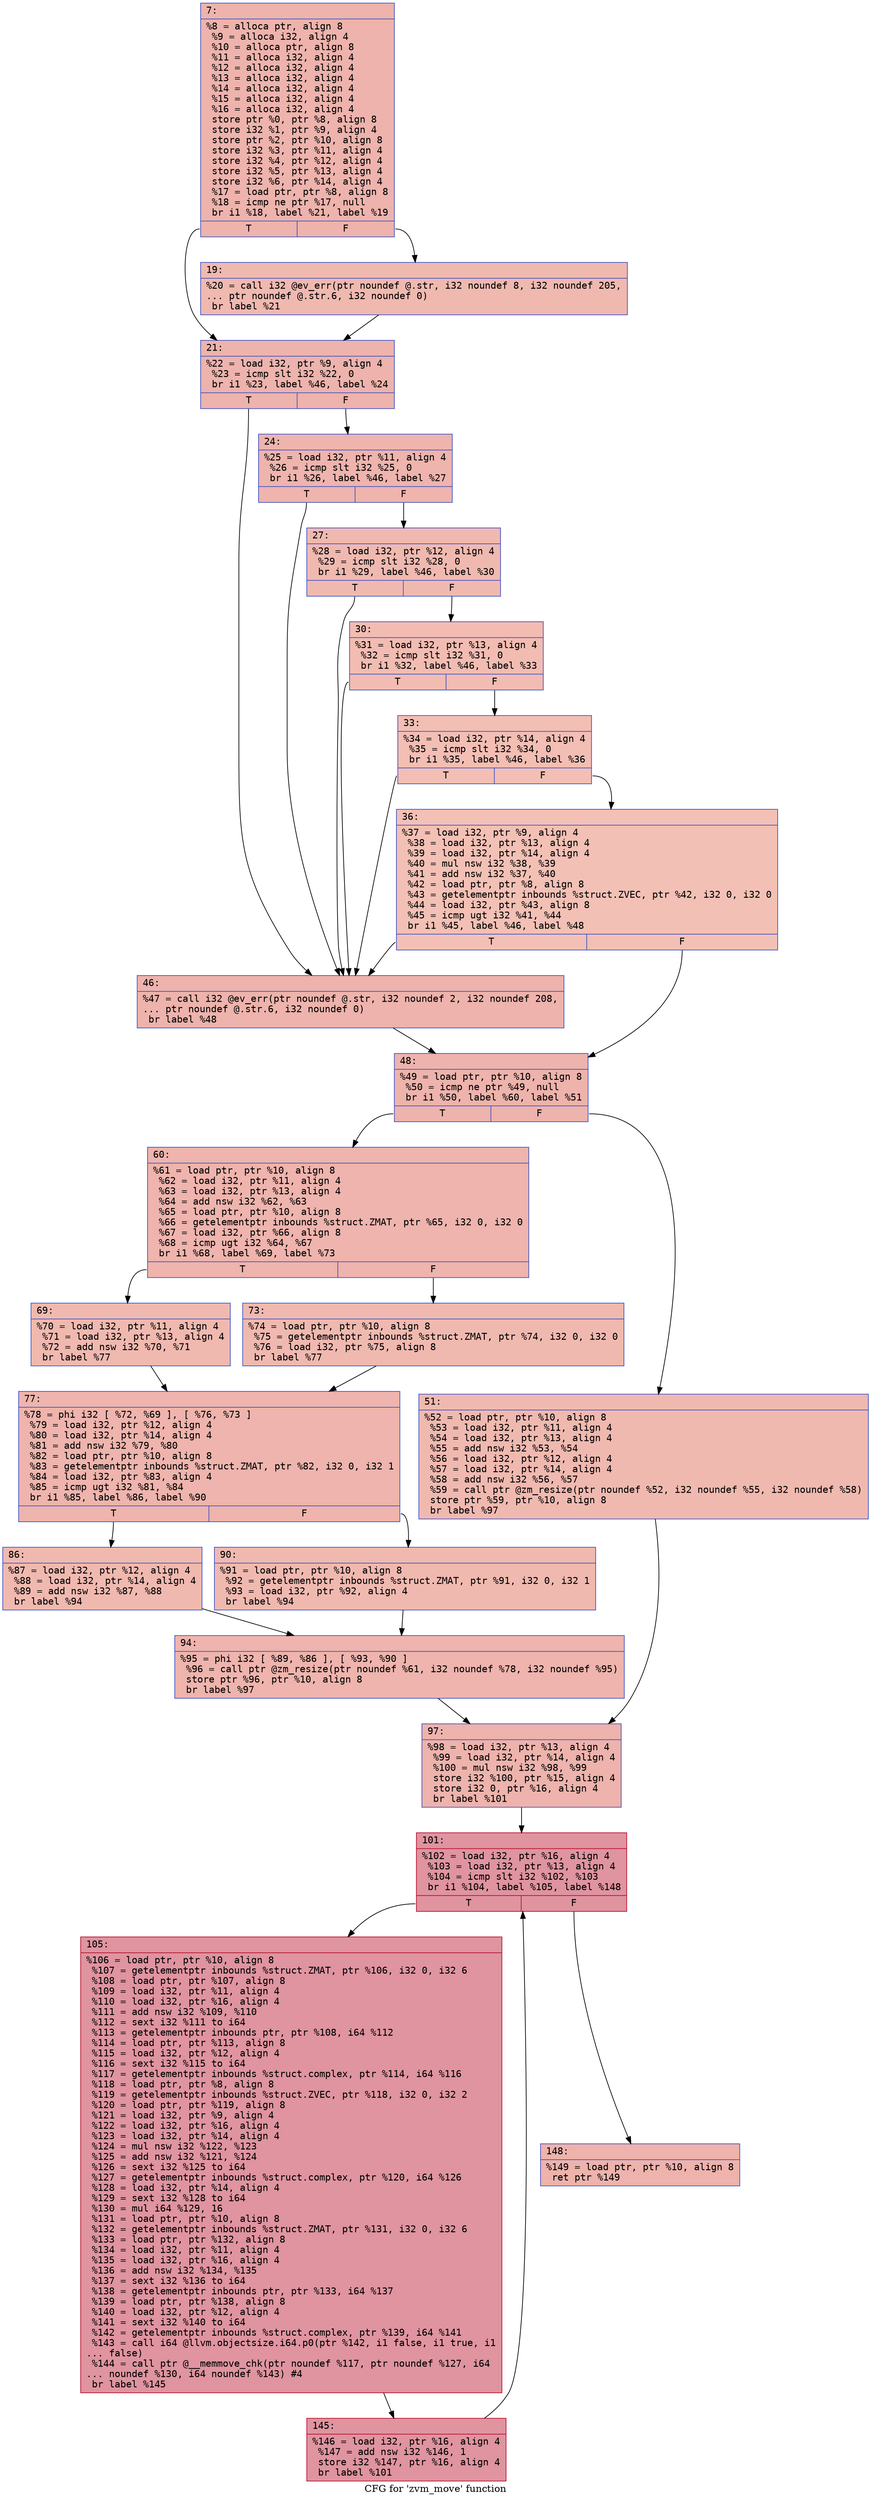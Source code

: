 digraph "CFG for 'zvm_move' function" {
	label="CFG for 'zvm_move' function";

	Node0x600001687890 [shape=record,color="#3d50c3ff", style=filled, fillcolor="#d6524470" fontname="Courier",label="{7:\l|  %8 = alloca ptr, align 8\l  %9 = alloca i32, align 4\l  %10 = alloca ptr, align 8\l  %11 = alloca i32, align 4\l  %12 = alloca i32, align 4\l  %13 = alloca i32, align 4\l  %14 = alloca i32, align 4\l  %15 = alloca i32, align 4\l  %16 = alloca i32, align 4\l  store ptr %0, ptr %8, align 8\l  store i32 %1, ptr %9, align 4\l  store ptr %2, ptr %10, align 8\l  store i32 %3, ptr %11, align 4\l  store i32 %4, ptr %12, align 4\l  store i32 %5, ptr %13, align 4\l  store i32 %6, ptr %14, align 4\l  %17 = load ptr, ptr %8, align 8\l  %18 = icmp ne ptr %17, null\l  br i1 %18, label %21, label %19\l|{<s0>T|<s1>F}}"];
	Node0x600001687890:s0 -> Node0x600001687930[tooltip="7 -> 21\nProbability 62.50%" ];
	Node0x600001687890:s1 -> Node0x6000016878e0[tooltip="7 -> 19\nProbability 37.50%" ];
	Node0x6000016878e0 [shape=record,color="#3d50c3ff", style=filled, fillcolor="#de614d70" fontname="Courier",label="{19:\l|  %20 = call i32 @ev_err(ptr noundef @.str, i32 noundef 8, i32 noundef 205,\l... ptr noundef @.str.6, i32 noundef 0)\l  br label %21\l}"];
	Node0x6000016878e0 -> Node0x600001687930[tooltip="19 -> 21\nProbability 100.00%" ];
	Node0x600001687930 [shape=record,color="#3d50c3ff", style=filled, fillcolor="#d6524470" fontname="Courier",label="{21:\l|  %22 = load i32, ptr %9, align 4\l  %23 = icmp slt i32 %22, 0\l  br i1 %23, label %46, label %24\l|{<s0>T|<s1>F}}"];
	Node0x600001687930:s0 -> Node0x600001687b10[tooltip="21 -> 46\nProbability 37.50%" ];
	Node0x600001687930:s1 -> Node0x600001687980[tooltip="21 -> 24\nProbability 62.50%" ];
	Node0x600001687980 [shape=record,color="#3d50c3ff", style=filled, fillcolor="#d8564670" fontname="Courier",label="{24:\l|  %25 = load i32, ptr %11, align 4\l  %26 = icmp slt i32 %25, 0\l  br i1 %26, label %46, label %27\l|{<s0>T|<s1>F}}"];
	Node0x600001687980:s0 -> Node0x600001687b10[tooltip="24 -> 46\nProbability 37.50%" ];
	Node0x600001687980:s1 -> Node0x6000016879d0[tooltip="24 -> 27\nProbability 62.50%" ];
	Node0x6000016879d0 [shape=record,color="#3d50c3ff", style=filled, fillcolor="#de614d70" fontname="Courier",label="{27:\l|  %28 = load i32, ptr %12, align 4\l  %29 = icmp slt i32 %28, 0\l  br i1 %29, label %46, label %30\l|{<s0>T|<s1>F}}"];
	Node0x6000016879d0:s0 -> Node0x600001687b10[tooltip="27 -> 46\nProbability 37.50%" ];
	Node0x6000016879d0:s1 -> Node0x600001687a20[tooltip="27 -> 30\nProbability 62.50%" ];
	Node0x600001687a20 [shape=record,color="#3d50c3ff", style=filled, fillcolor="#e1675170" fontname="Courier",label="{30:\l|  %31 = load i32, ptr %13, align 4\l  %32 = icmp slt i32 %31, 0\l  br i1 %32, label %46, label %33\l|{<s0>T|<s1>F}}"];
	Node0x600001687a20:s0 -> Node0x600001687b10[tooltip="30 -> 46\nProbability 37.50%" ];
	Node0x600001687a20:s1 -> Node0x600001687a70[tooltip="30 -> 33\nProbability 62.50%" ];
	Node0x600001687a70 [shape=record,color="#3d50c3ff", style=filled, fillcolor="#e36c5570" fontname="Courier",label="{33:\l|  %34 = load i32, ptr %14, align 4\l  %35 = icmp slt i32 %34, 0\l  br i1 %35, label %46, label %36\l|{<s0>T|<s1>F}}"];
	Node0x600001687a70:s0 -> Node0x600001687b10[tooltip="33 -> 46\nProbability 37.50%" ];
	Node0x600001687a70:s1 -> Node0x600001687ac0[tooltip="33 -> 36\nProbability 62.50%" ];
	Node0x600001687ac0 [shape=record,color="#3d50c3ff", style=filled, fillcolor="#e5705870" fontname="Courier",label="{36:\l|  %37 = load i32, ptr %9, align 4\l  %38 = load i32, ptr %13, align 4\l  %39 = load i32, ptr %14, align 4\l  %40 = mul nsw i32 %38, %39\l  %41 = add nsw i32 %37, %40\l  %42 = load ptr, ptr %8, align 8\l  %43 = getelementptr inbounds %struct.ZVEC, ptr %42, i32 0, i32 0\l  %44 = load i32, ptr %43, align 8\l  %45 = icmp ugt i32 %41, %44\l  br i1 %45, label %46, label %48\l|{<s0>T|<s1>F}}"];
	Node0x600001687ac0:s0 -> Node0x600001687b10[tooltip="36 -> 46\nProbability 50.00%" ];
	Node0x600001687ac0:s1 -> Node0x600001687b60[tooltip="36 -> 48\nProbability 50.00%" ];
	Node0x600001687b10 [shape=record,color="#3d50c3ff", style=filled, fillcolor="#d6524470" fontname="Courier",label="{46:\l|  %47 = call i32 @ev_err(ptr noundef @.str, i32 noundef 2, i32 noundef 208,\l... ptr noundef @.str.6, i32 noundef 0)\l  br label %48\l}"];
	Node0x600001687b10 -> Node0x600001687b60[tooltip="46 -> 48\nProbability 100.00%" ];
	Node0x600001687b60 [shape=record,color="#3d50c3ff", style=filled, fillcolor="#d6524470" fontname="Courier",label="{48:\l|  %49 = load ptr, ptr %10, align 8\l  %50 = icmp ne ptr %49, null\l  br i1 %50, label %60, label %51\l|{<s0>T|<s1>F}}"];
	Node0x600001687b60:s0 -> Node0x600001687c00[tooltip="48 -> 60\nProbability 62.50%" ];
	Node0x600001687b60:s1 -> Node0x600001687bb0[tooltip="48 -> 51\nProbability 37.50%" ];
	Node0x600001687bb0 [shape=record,color="#3d50c3ff", style=filled, fillcolor="#de614d70" fontname="Courier",label="{51:\l|  %52 = load ptr, ptr %10, align 8\l  %53 = load i32, ptr %11, align 4\l  %54 = load i32, ptr %13, align 4\l  %55 = add nsw i32 %53, %54\l  %56 = load i32, ptr %12, align 4\l  %57 = load i32, ptr %14, align 4\l  %58 = add nsw i32 %56, %57\l  %59 = call ptr @zm_resize(ptr noundef %52, i32 noundef %55, i32 noundef %58)\l  store ptr %59, ptr %10, align 8\l  br label %97\l}"];
	Node0x600001687bb0 -> Node0x600001687e30[tooltip="51 -> 97\nProbability 100.00%" ];
	Node0x600001687c00 [shape=record,color="#3d50c3ff", style=filled, fillcolor="#d8564670" fontname="Courier",label="{60:\l|  %61 = load ptr, ptr %10, align 8\l  %62 = load i32, ptr %11, align 4\l  %63 = load i32, ptr %13, align 4\l  %64 = add nsw i32 %62, %63\l  %65 = load ptr, ptr %10, align 8\l  %66 = getelementptr inbounds %struct.ZMAT, ptr %65, i32 0, i32 0\l  %67 = load i32, ptr %66, align 8\l  %68 = icmp ugt i32 %64, %67\l  br i1 %68, label %69, label %73\l|{<s0>T|<s1>F}}"];
	Node0x600001687c00:s0 -> Node0x600001687c50[tooltip="60 -> 69\nProbability 50.00%" ];
	Node0x600001687c00:s1 -> Node0x600001687ca0[tooltip="60 -> 73\nProbability 50.00%" ];
	Node0x600001687c50 [shape=record,color="#3d50c3ff", style=filled, fillcolor="#de614d70" fontname="Courier",label="{69:\l|  %70 = load i32, ptr %11, align 4\l  %71 = load i32, ptr %13, align 4\l  %72 = add nsw i32 %70, %71\l  br label %77\l}"];
	Node0x600001687c50 -> Node0x600001687cf0[tooltip="69 -> 77\nProbability 100.00%" ];
	Node0x600001687ca0 [shape=record,color="#3d50c3ff", style=filled, fillcolor="#de614d70" fontname="Courier",label="{73:\l|  %74 = load ptr, ptr %10, align 8\l  %75 = getelementptr inbounds %struct.ZMAT, ptr %74, i32 0, i32 0\l  %76 = load i32, ptr %75, align 8\l  br label %77\l}"];
	Node0x600001687ca0 -> Node0x600001687cf0[tooltip="73 -> 77\nProbability 100.00%" ];
	Node0x600001687cf0 [shape=record,color="#3d50c3ff", style=filled, fillcolor="#d8564670" fontname="Courier",label="{77:\l|  %78 = phi i32 [ %72, %69 ], [ %76, %73 ]\l  %79 = load i32, ptr %12, align 4\l  %80 = load i32, ptr %14, align 4\l  %81 = add nsw i32 %79, %80\l  %82 = load ptr, ptr %10, align 8\l  %83 = getelementptr inbounds %struct.ZMAT, ptr %82, i32 0, i32 1\l  %84 = load i32, ptr %83, align 4\l  %85 = icmp ugt i32 %81, %84\l  br i1 %85, label %86, label %90\l|{<s0>T|<s1>F}}"];
	Node0x600001687cf0:s0 -> Node0x600001687d40[tooltip="77 -> 86\nProbability 50.00%" ];
	Node0x600001687cf0:s1 -> Node0x600001687d90[tooltip="77 -> 90\nProbability 50.00%" ];
	Node0x600001687d40 [shape=record,color="#3d50c3ff", style=filled, fillcolor="#de614d70" fontname="Courier",label="{86:\l|  %87 = load i32, ptr %12, align 4\l  %88 = load i32, ptr %14, align 4\l  %89 = add nsw i32 %87, %88\l  br label %94\l}"];
	Node0x600001687d40 -> Node0x600001687de0[tooltip="86 -> 94\nProbability 100.00%" ];
	Node0x600001687d90 [shape=record,color="#3d50c3ff", style=filled, fillcolor="#de614d70" fontname="Courier",label="{90:\l|  %91 = load ptr, ptr %10, align 8\l  %92 = getelementptr inbounds %struct.ZMAT, ptr %91, i32 0, i32 1\l  %93 = load i32, ptr %92, align 4\l  br label %94\l}"];
	Node0x600001687d90 -> Node0x600001687de0[tooltip="90 -> 94\nProbability 100.00%" ];
	Node0x600001687de0 [shape=record,color="#3d50c3ff", style=filled, fillcolor="#d8564670" fontname="Courier",label="{94:\l|  %95 = phi i32 [ %89, %86 ], [ %93, %90 ]\l  %96 = call ptr @zm_resize(ptr noundef %61, i32 noundef %78, i32 noundef %95)\l  store ptr %96, ptr %10, align 8\l  br label %97\l}"];
	Node0x600001687de0 -> Node0x600001687e30[tooltip="94 -> 97\nProbability 100.00%" ];
	Node0x600001687e30 [shape=record,color="#3d50c3ff", style=filled, fillcolor="#d6524470" fontname="Courier",label="{97:\l|  %98 = load i32, ptr %13, align 4\l  %99 = load i32, ptr %14, align 4\l  %100 = mul nsw i32 %98, %99\l  store i32 %100, ptr %15, align 4\l  store i32 0, ptr %16, align 4\l  br label %101\l}"];
	Node0x600001687e30 -> Node0x600001687e80[tooltip="97 -> 101\nProbability 100.00%" ];
	Node0x600001687e80 [shape=record,color="#b70d28ff", style=filled, fillcolor="#b70d2870" fontname="Courier",label="{101:\l|  %102 = load i32, ptr %16, align 4\l  %103 = load i32, ptr %13, align 4\l  %104 = icmp slt i32 %102, %103\l  br i1 %104, label %105, label %148\l|{<s0>T|<s1>F}}"];
	Node0x600001687e80:s0 -> Node0x600001687ed0[tooltip="101 -> 105\nProbability 96.88%" ];
	Node0x600001687e80:s1 -> Node0x600001687f70[tooltip="101 -> 148\nProbability 3.12%" ];
	Node0x600001687ed0 [shape=record,color="#b70d28ff", style=filled, fillcolor="#b70d2870" fontname="Courier",label="{105:\l|  %106 = load ptr, ptr %10, align 8\l  %107 = getelementptr inbounds %struct.ZMAT, ptr %106, i32 0, i32 6\l  %108 = load ptr, ptr %107, align 8\l  %109 = load i32, ptr %11, align 4\l  %110 = load i32, ptr %16, align 4\l  %111 = add nsw i32 %109, %110\l  %112 = sext i32 %111 to i64\l  %113 = getelementptr inbounds ptr, ptr %108, i64 %112\l  %114 = load ptr, ptr %113, align 8\l  %115 = load i32, ptr %12, align 4\l  %116 = sext i32 %115 to i64\l  %117 = getelementptr inbounds %struct.complex, ptr %114, i64 %116\l  %118 = load ptr, ptr %8, align 8\l  %119 = getelementptr inbounds %struct.ZVEC, ptr %118, i32 0, i32 2\l  %120 = load ptr, ptr %119, align 8\l  %121 = load i32, ptr %9, align 4\l  %122 = load i32, ptr %16, align 4\l  %123 = load i32, ptr %14, align 4\l  %124 = mul nsw i32 %122, %123\l  %125 = add nsw i32 %121, %124\l  %126 = sext i32 %125 to i64\l  %127 = getelementptr inbounds %struct.complex, ptr %120, i64 %126\l  %128 = load i32, ptr %14, align 4\l  %129 = sext i32 %128 to i64\l  %130 = mul i64 %129, 16\l  %131 = load ptr, ptr %10, align 8\l  %132 = getelementptr inbounds %struct.ZMAT, ptr %131, i32 0, i32 6\l  %133 = load ptr, ptr %132, align 8\l  %134 = load i32, ptr %11, align 4\l  %135 = load i32, ptr %16, align 4\l  %136 = add nsw i32 %134, %135\l  %137 = sext i32 %136 to i64\l  %138 = getelementptr inbounds ptr, ptr %133, i64 %137\l  %139 = load ptr, ptr %138, align 8\l  %140 = load i32, ptr %12, align 4\l  %141 = sext i32 %140 to i64\l  %142 = getelementptr inbounds %struct.complex, ptr %139, i64 %141\l  %143 = call i64 @llvm.objectsize.i64.p0(ptr %142, i1 false, i1 true, i1\l... false)\l  %144 = call ptr @__memmove_chk(ptr noundef %117, ptr noundef %127, i64\l... noundef %130, i64 noundef %143) #4\l  br label %145\l}"];
	Node0x600001687ed0 -> Node0x600001687f20[tooltip="105 -> 145\nProbability 100.00%" ];
	Node0x600001687f20 [shape=record,color="#b70d28ff", style=filled, fillcolor="#b70d2870" fontname="Courier",label="{145:\l|  %146 = load i32, ptr %16, align 4\l  %147 = add nsw i32 %146, 1\l  store i32 %147, ptr %16, align 4\l  br label %101\l}"];
	Node0x600001687f20 -> Node0x600001687e80[tooltip="145 -> 101\nProbability 100.00%" ];
	Node0x600001687f70 [shape=record,color="#3d50c3ff", style=filled, fillcolor="#d6524470" fontname="Courier",label="{148:\l|  %149 = load ptr, ptr %10, align 8\l  ret ptr %149\l}"];
}
